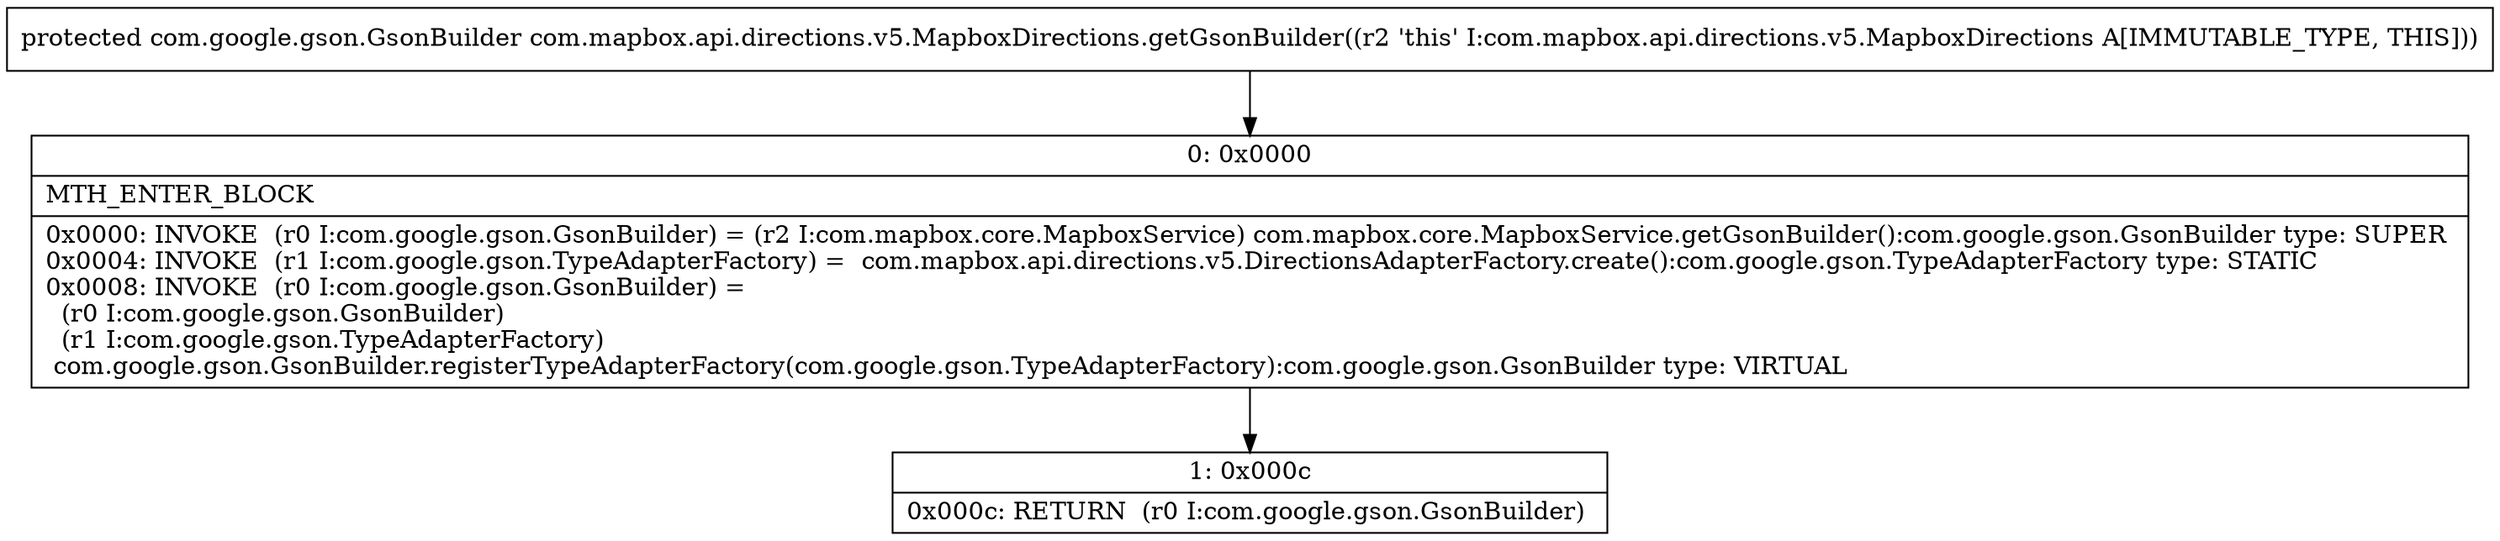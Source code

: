 digraph "CFG forcom.mapbox.api.directions.v5.MapboxDirections.getGsonBuilder()Lcom\/google\/gson\/GsonBuilder;" {
Node_0 [shape=record,label="{0\:\ 0x0000|MTH_ENTER_BLOCK\l|0x0000: INVOKE  (r0 I:com.google.gson.GsonBuilder) = (r2 I:com.mapbox.core.MapboxService) com.mapbox.core.MapboxService.getGsonBuilder():com.google.gson.GsonBuilder type: SUPER \l0x0004: INVOKE  (r1 I:com.google.gson.TypeAdapterFactory) =  com.mapbox.api.directions.v5.DirectionsAdapterFactory.create():com.google.gson.TypeAdapterFactory type: STATIC \l0x0008: INVOKE  (r0 I:com.google.gson.GsonBuilder) = \l  (r0 I:com.google.gson.GsonBuilder)\l  (r1 I:com.google.gson.TypeAdapterFactory)\l com.google.gson.GsonBuilder.registerTypeAdapterFactory(com.google.gson.TypeAdapterFactory):com.google.gson.GsonBuilder type: VIRTUAL \l}"];
Node_1 [shape=record,label="{1\:\ 0x000c|0x000c: RETURN  (r0 I:com.google.gson.GsonBuilder) \l}"];
MethodNode[shape=record,label="{protected com.google.gson.GsonBuilder com.mapbox.api.directions.v5.MapboxDirections.getGsonBuilder((r2 'this' I:com.mapbox.api.directions.v5.MapboxDirections A[IMMUTABLE_TYPE, THIS])) }"];
MethodNode -> Node_0;
Node_0 -> Node_1;
}

